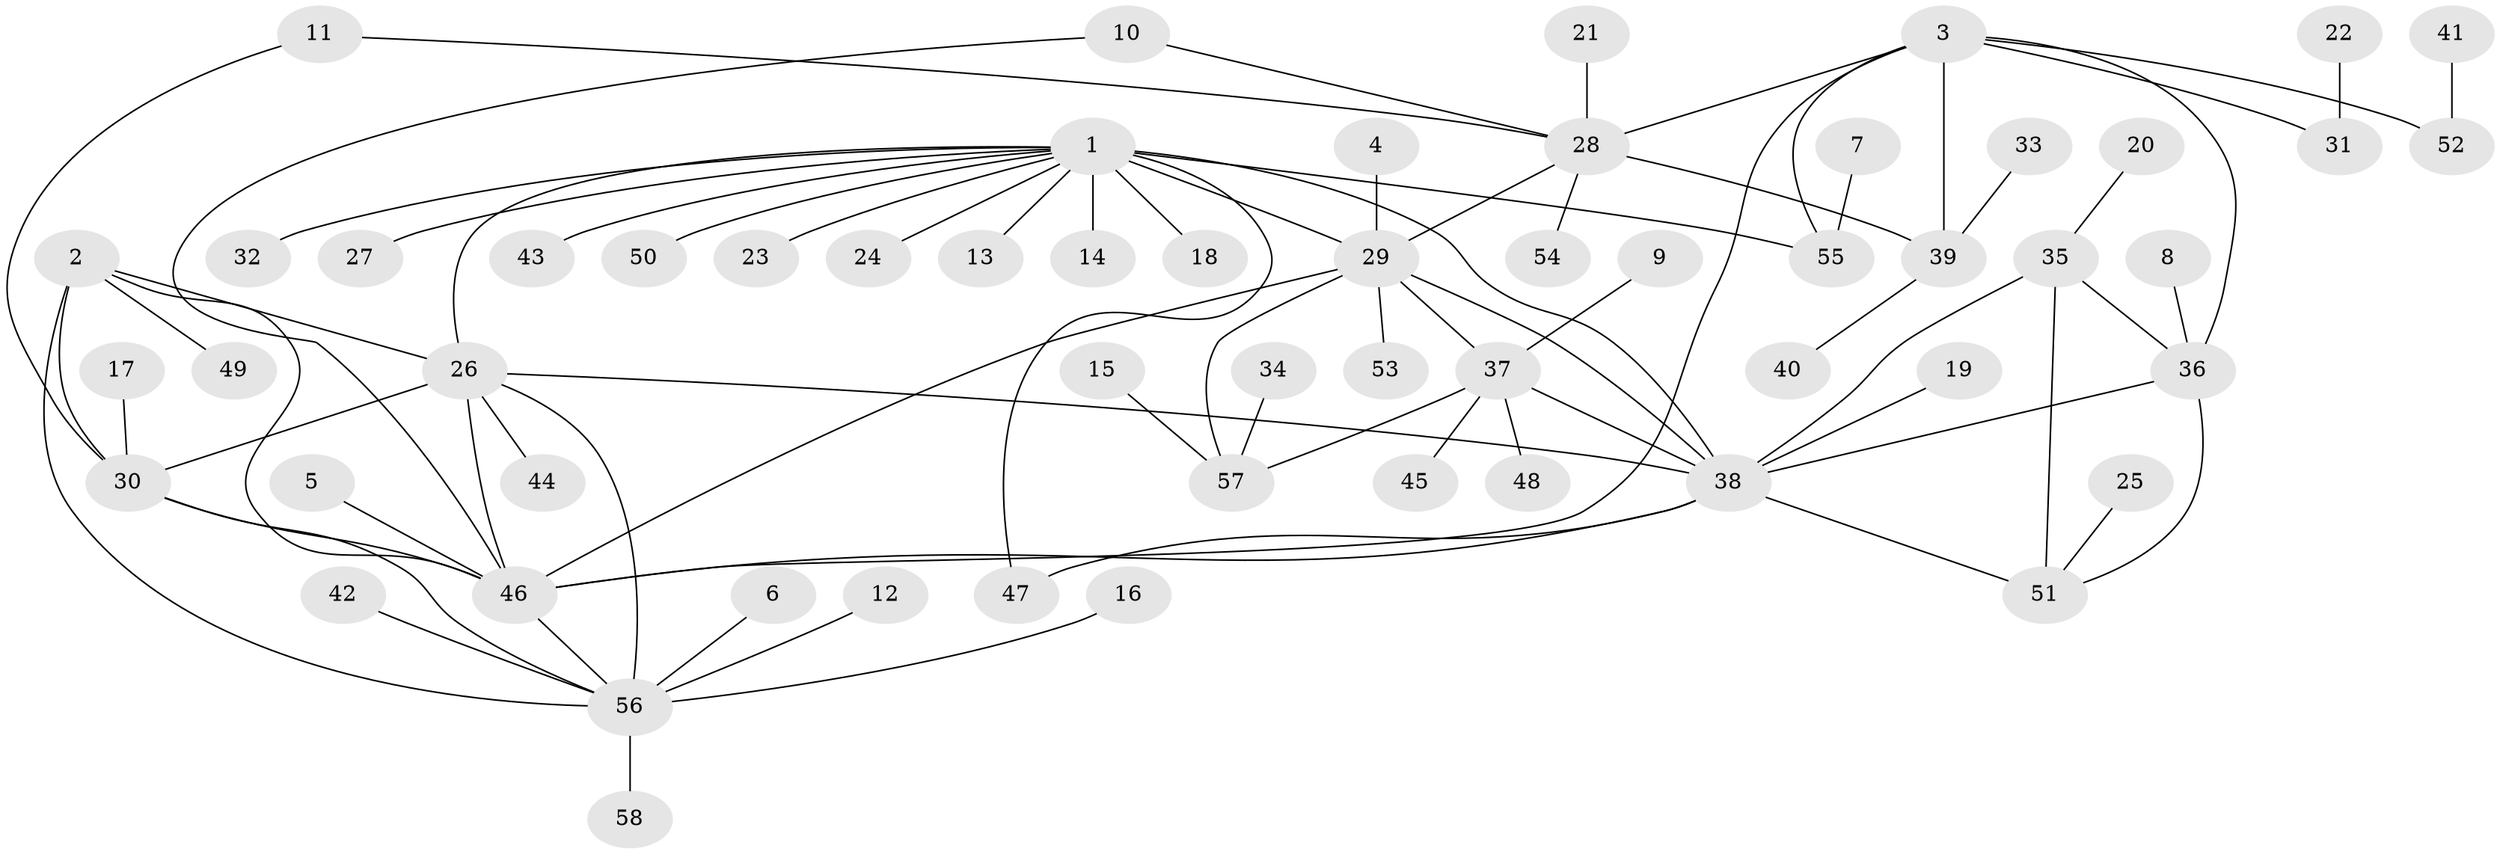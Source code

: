 // original degree distribution, {8: 0.04424778761061947, 7: 0.04424778761061947, 9: 0.017699115044247787, 5: 0.035398230088495575, 6: 0.04424778761061947, 11: 0.02654867256637168, 12: 0.008849557522123894, 1: 0.5486725663716814, 3: 0.035398230088495575, 2: 0.18584070796460178, 4: 0.008849557522123894}
// Generated by graph-tools (version 1.1) at 2025/50/03/09/25 03:50:37]
// undirected, 58 vertices, 79 edges
graph export_dot {
graph [start="1"]
  node [color=gray90,style=filled];
  1;
  2;
  3;
  4;
  5;
  6;
  7;
  8;
  9;
  10;
  11;
  12;
  13;
  14;
  15;
  16;
  17;
  18;
  19;
  20;
  21;
  22;
  23;
  24;
  25;
  26;
  27;
  28;
  29;
  30;
  31;
  32;
  33;
  34;
  35;
  36;
  37;
  38;
  39;
  40;
  41;
  42;
  43;
  44;
  45;
  46;
  47;
  48;
  49;
  50;
  51;
  52;
  53;
  54;
  55;
  56;
  57;
  58;
  1 -- 13 [weight=1.0];
  1 -- 14 [weight=1.0];
  1 -- 18 [weight=1.0];
  1 -- 23 [weight=1.0];
  1 -- 24 [weight=1.0];
  1 -- 26 [weight=1.0];
  1 -- 27 [weight=1.0];
  1 -- 29 [weight=1.0];
  1 -- 32 [weight=1.0];
  1 -- 38 [weight=1.0];
  1 -- 43 [weight=1.0];
  1 -- 47 [weight=1.0];
  1 -- 50 [weight=1.0];
  1 -- 55 [weight=4.0];
  2 -- 26 [weight=1.0];
  2 -- 30 [weight=1.0];
  2 -- 46 [weight=1.0];
  2 -- 49 [weight=1.0];
  2 -- 56 [weight=1.0];
  3 -- 28 [weight=3.0];
  3 -- 31 [weight=1.0];
  3 -- 36 [weight=1.0];
  3 -- 39 [weight=3.0];
  3 -- 46 [weight=1.0];
  3 -- 52 [weight=1.0];
  3 -- 55 [weight=1.0];
  4 -- 29 [weight=1.0];
  5 -- 46 [weight=1.0];
  6 -- 56 [weight=1.0];
  7 -- 55 [weight=1.0];
  8 -- 36 [weight=1.0];
  9 -- 37 [weight=1.0];
  10 -- 28 [weight=1.0];
  10 -- 46 [weight=1.0];
  11 -- 28 [weight=1.0];
  11 -- 30 [weight=1.0];
  12 -- 56 [weight=1.0];
  15 -- 57 [weight=1.0];
  16 -- 56 [weight=1.0];
  17 -- 30 [weight=1.0];
  19 -- 38 [weight=1.0];
  20 -- 35 [weight=1.0];
  21 -- 28 [weight=1.0];
  22 -- 31 [weight=1.0];
  25 -- 51 [weight=1.0];
  26 -- 30 [weight=1.0];
  26 -- 38 [weight=1.0];
  26 -- 44 [weight=1.0];
  26 -- 46 [weight=1.0];
  26 -- 56 [weight=1.0];
  28 -- 29 [weight=1.0];
  28 -- 39 [weight=1.0];
  28 -- 54 [weight=1.0];
  29 -- 37 [weight=4.0];
  29 -- 38 [weight=1.0];
  29 -- 46 [weight=1.0];
  29 -- 53 [weight=1.0];
  29 -- 57 [weight=2.0];
  30 -- 46 [weight=1.0];
  30 -- 56 [weight=1.0];
  33 -- 39 [weight=1.0];
  34 -- 57 [weight=1.0];
  35 -- 36 [weight=1.0];
  35 -- 38 [weight=1.0];
  35 -- 51 [weight=2.0];
  36 -- 38 [weight=1.0];
  36 -- 51 [weight=2.0];
  37 -- 38 [weight=2.0];
  37 -- 45 [weight=1.0];
  37 -- 48 [weight=1.0];
  37 -- 57 [weight=2.0];
  38 -- 46 [weight=1.0];
  38 -- 47 [weight=1.0];
  38 -- 51 [weight=2.0];
  39 -- 40 [weight=1.0];
  41 -- 52 [weight=1.0];
  42 -- 56 [weight=1.0];
  46 -- 56 [weight=1.0];
  56 -- 58 [weight=1.0];
}
